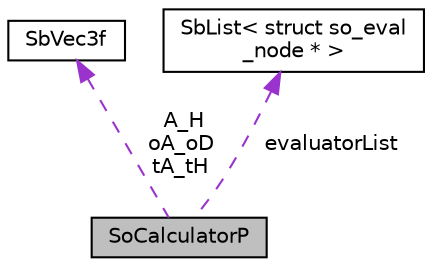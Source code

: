 digraph "SoCalculatorP"
{
 // LATEX_PDF_SIZE
  edge [fontname="Helvetica",fontsize="10",labelfontname="Helvetica",labelfontsize="10"];
  node [fontname="Helvetica",fontsize="10",shape=record];
  Node1 [label="SoCalculatorP",height=0.2,width=0.4,color="black", fillcolor="grey75", style="filled", fontcolor="black",tooltip=" "];
  Node2 -> Node1 [dir="back",color="darkorchid3",fontsize="10",style="dashed",label=" A_H\noA_oD\ntA_tH" ,fontname="Helvetica"];
  Node2 [label="SbVec3f",height=0.2,width=0.4,color="black", fillcolor="white", style="filled",URL="$classSbVec3f.html",tooltip="The SbVec3f class is a 3 dimensional vector with floating point coordinates."];
  Node3 -> Node1 [dir="back",color="darkorchid3",fontsize="10",style="dashed",label=" evaluatorList" ,fontname="Helvetica"];
  Node3 [label="SbList\< struct so_eval\l_node * \>",height=0.2,width=0.4,color="black", fillcolor="white", style="filled",URL="$classSbList.html",tooltip=" "];
}
